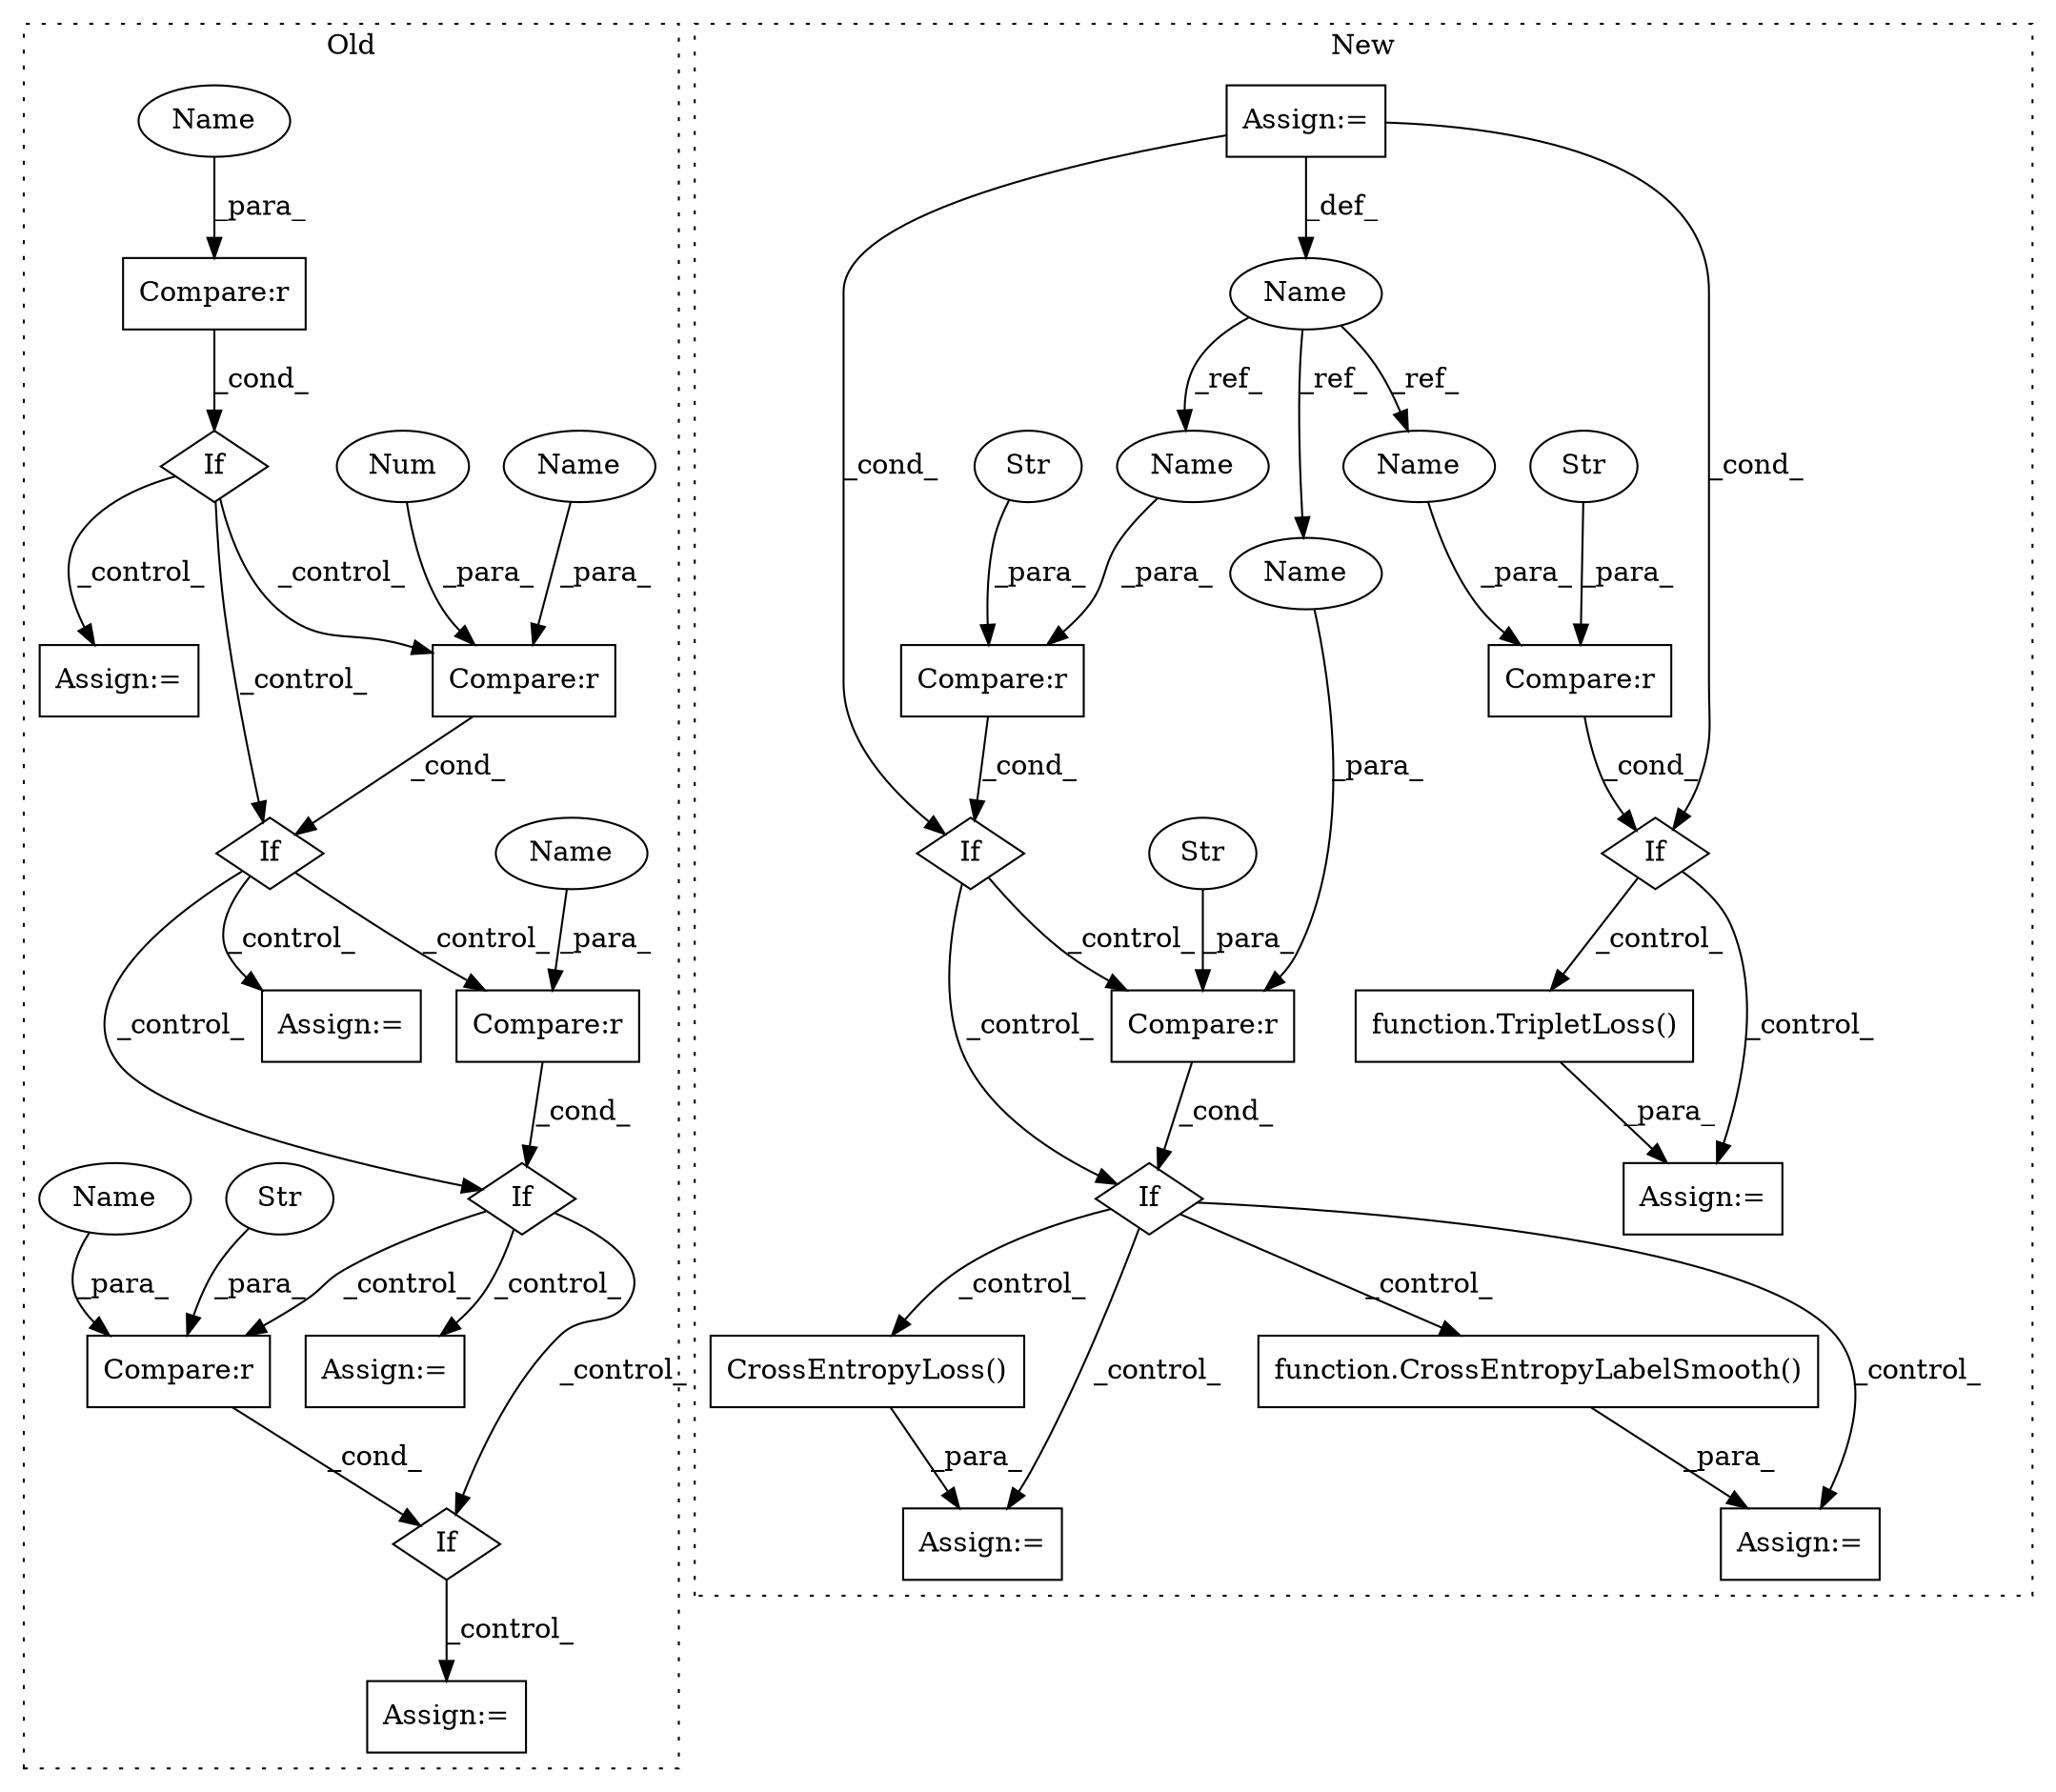 digraph G {
subgraph cluster0 {
1 [label="If" a="96" s="1164,1183" l="3,18" shape="diamond"];
7 [label="Compare:r" a="40" s="1313" l="25" shape="box"];
8 [label="If" a="96" s="1313,1338" l="0,18" shape="diamond"];
9 [label="Str" a="66" s="1327" l="11" shape="ellipse"];
10 [label="If" a="96" s="1111,1150" l="3,14" shape="diamond"];
11 [label="Compare:r" a="40" s="1239" l="17" shape="box"];
12 [label="If" a="96" s="1239,1256" l="0,18" shape="diamond"];
16 [label="Compare:r" a="40" s="1114" l="36" shape="box"];
17 [label="Compare:r" a="40" s="1167" l="16" shape="box"];
18 [label="Num" a="76" s="1181" l="2" shape="ellipse"];
26 [label="Assign:=" a="68" s="1408" l="3" shape="box"];
27 [label="Assign:=" a="68" s="1283" l="3" shape="box"];
28 [label="Assign:=" a="68" s="1365" l="3" shape="box"];
30 [label="Assign:=" a="68" s="1210" l="3" shape="box"];
35 [label="Name" a="87" s="1239" l="10" shape="ellipse"];
36 [label="Name" a="87" s="1114" l="10" shape="ellipse"];
37 [label="Name" a="87" s="1167" l="10" shape="ellipse"];
38 [label="Name" a="87" s="1313" l="10" shape="ellipse"];
label = "Old";
style="dotted";
}
subgraph cluster1 {
2 [label="CrossEntropyLoss()" a="75" s="1947" l="21" shape="box"];
3 [label="If" a="96" s="1794,1828" l="3,18" shape="diamond"];
4 [label="Compare:r" a="40" s="1620" l="27" shape="box"];
5 [label="If" a="96" s="1617,1647" l="3,14" shape="diamond"];
6 [label="Str" a="66" s="1620" l="9" shape="ellipse"];
13 [label="Compare:r" a="40" s="1797" l="31" shape="box"];
14 [label="Str" a="66" s="1797" l="13" shape="ellipse"];
15 [label="function.CrossEntropyLabelSmooth()" a="75" s="1861,1896" l="24,1" shape="box"];
19 [label="Name" a="87" s="1582" l="14" shape="ellipse"];
20 [label="Compare:r" a="40" s="2152" l="27" shape="box"];
21 [label="If" a="96" s="2149,2179" l="3,14" shape="diamond"];
22 [label="Str" a="66" s="2152" l="9" shape="ellipse"];
23 [label="Assign:=" a="68" s="1596" l="3" shape="box"];
24 [label="Assign:=" a="68" s="1858" l="3" shape="box"];
25 [label="function.TripletLoss()" a="75" s="2209,2227" l="12,51" shape="box"];
29 [label="Assign:=" a="68" s="1944" l="3" shape="box"];
31 [label="Assign:=" a="68" s="2206" l="3" shape="box"];
32 [label="Name" a="87" s="2165" l="14" shape="ellipse"];
33 [label="Name" a="87" s="1814" l="14" shape="ellipse"];
34 [label="Name" a="87" s="1633" l="14" shape="ellipse"];
label = "New";
style="dotted";
}
1 -> 11 [label="_control_"];
1 -> 30 [label="_control_"];
1 -> 12 [label="_control_"];
2 -> 29 [label="_para_"];
3 -> 15 [label="_control_"];
3 -> 29 [label="_control_"];
3 -> 2 [label="_control_"];
3 -> 24 [label="_control_"];
4 -> 5 [label="_cond_"];
5 -> 3 [label="_control_"];
5 -> 13 [label="_control_"];
6 -> 4 [label="_para_"];
7 -> 8 [label="_cond_"];
8 -> 28 [label="_control_"];
9 -> 7 [label="_para_"];
10 -> 17 [label="_control_"];
10 -> 1 [label="_control_"];
10 -> 26 [label="_control_"];
11 -> 12 [label="_cond_"];
12 -> 7 [label="_control_"];
12 -> 8 [label="_control_"];
12 -> 27 [label="_control_"];
13 -> 3 [label="_cond_"];
14 -> 13 [label="_para_"];
15 -> 24 [label="_para_"];
16 -> 10 [label="_cond_"];
17 -> 1 [label="_cond_"];
18 -> 17 [label="_para_"];
19 -> 33 [label="_ref_"];
19 -> 32 [label="_ref_"];
19 -> 34 [label="_ref_"];
20 -> 21 [label="_cond_"];
21 -> 31 [label="_control_"];
21 -> 25 [label="_control_"];
22 -> 20 [label="_para_"];
23 -> 5 [label="_cond_"];
23 -> 19 [label="_def_"];
23 -> 21 [label="_cond_"];
25 -> 31 [label="_para_"];
32 -> 20 [label="_para_"];
33 -> 13 [label="_para_"];
34 -> 4 [label="_para_"];
35 -> 11 [label="_para_"];
36 -> 16 [label="_para_"];
37 -> 17 [label="_para_"];
38 -> 7 [label="_para_"];
}